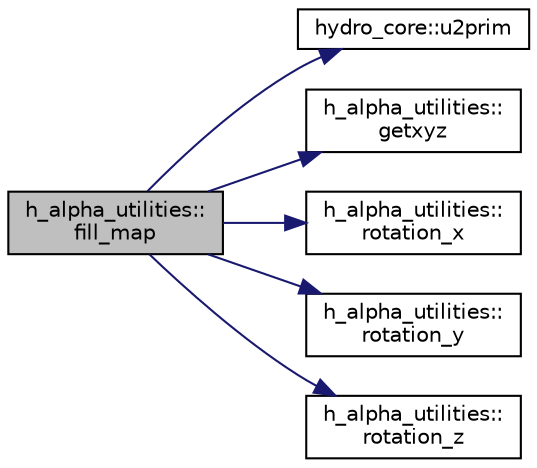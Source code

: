 digraph "h_alpha_utilities::fill_map"
{
  edge [fontname="Helvetica",fontsize="10",labelfontname="Helvetica",labelfontsize="10"];
  node [fontname="Helvetica",fontsize="10",shape=record];
  rankdir="LR";
  Node1 [label="h_alpha_utilities::\lfill_map",height=0.2,width=0.4,color="black", fillcolor="grey75", style="filled", fontcolor="black"];
  Node1 -> Node2 [color="midnightblue",fontsize="10",style="solid",fontname="Helvetica"];
  Node2 [label="hydro_core::u2prim",height=0.2,width=0.4,color="black", fillcolor="white", style="filled",URL="$namespacehydro__core.html#a360e3d64343b30d94d270cfebc5b4eb3",tooltip="Computes the primitive variables and temperature from conserved variables on a single cell..."];
  Node1 -> Node3 [color="midnightblue",fontsize="10",style="solid",fontname="Helvetica"];
  Node3 [label="h_alpha_utilities::\lgetxyz",height=0.2,width=0.4,color="black", fillcolor="white", style="filled",URL="$namespaceh__alpha__utilities.html#af48cd3c223c292170bc1f90da256f537",tooltip="gets position of a cell "];
  Node1 -> Node4 [color="midnightblue",fontsize="10",style="solid",fontname="Helvetica"];
  Node4 [label="h_alpha_utilities::\lrotation_x",height=0.2,width=0.4,color="black", fillcolor="white", style="filled",URL="$namespaceh__alpha__utilities.html#a65ad5d15c1265e31f4d191ebf771e669",tooltip="Rotation around the X axis. "];
  Node1 -> Node5 [color="midnightblue",fontsize="10",style="solid",fontname="Helvetica"];
  Node5 [label="h_alpha_utilities::\lrotation_y",height=0.2,width=0.4,color="black", fillcolor="white", style="filled",URL="$namespaceh__alpha__utilities.html#ab643f1bac838912c58b25923b5de40ca",tooltip="Rotation around the Y axis. "];
  Node1 -> Node6 [color="midnightblue",fontsize="10",style="solid",fontname="Helvetica"];
  Node6 [label="h_alpha_utilities::\lrotation_z",height=0.2,width=0.4,color="black", fillcolor="white", style="filled",URL="$namespaceh__alpha__utilities.html#acaf25f2c0ad80c5d7e2f451f58522a49",tooltip="Rotation around the Z axis. "];
}
